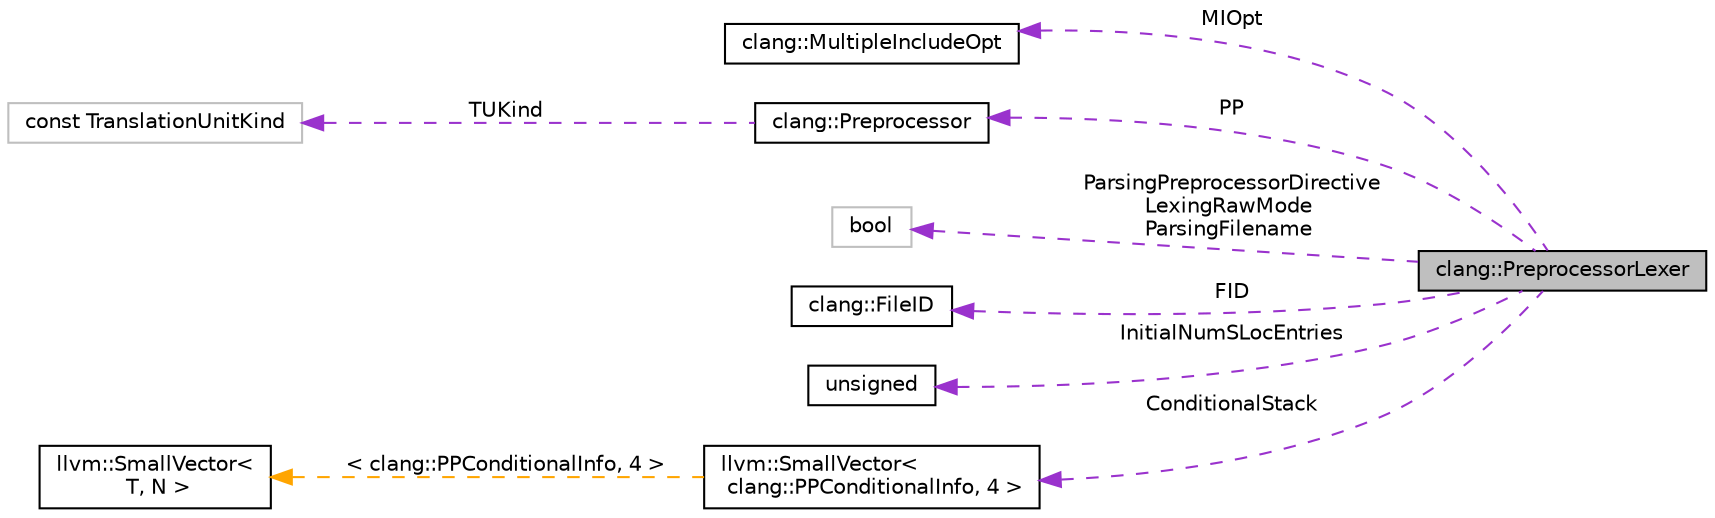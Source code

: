 digraph "clang::PreprocessorLexer"
{
 // LATEX_PDF_SIZE
  bgcolor="transparent";
  edge [fontname="Helvetica",fontsize="10",labelfontname="Helvetica",labelfontsize="10"];
  node [fontname="Helvetica",fontsize="10",shape=record];
  rankdir="LR";
  Node1 [label="clang::PreprocessorLexer",height=0.2,width=0.4,color="black", fillcolor="grey75", style="filled", fontcolor="black",tooltip=" "];
  Node2 -> Node1 [dir="back",color="darkorchid3",fontsize="10",style="dashed",label=" MIOpt" ,fontname="Helvetica"];
  Node2 [label="clang::MultipleIncludeOpt",height=0.2,width=0.4,color="black",URL="$classclang_1_1MultipleIncludeOpt.html",tooltip="Implements the simple state machine that the Lexer class uses to detect files subject to the 'multipl..."];
  Node3 -> Node1 [dir="back",color="darkorchid3",fontsize="10",style="dashed",label=" PP" ,fontname="Helvetica"];
  Node3 [label="clang::Preprocessor",height=0.2,width=0.4,color="black",URL="$classclang_1_1Preprocessor.html",tooltip="Engages in a tight little dance with the lexer to efficiently preprocess tokens."];
  Node4 -> Node3 [dir="back",color="darkorchid3",fontsize="10",style="dashed",label=" TUKind" ,fontname="Helvetica"];
  Node4 [label="const TranslationUnitKind",height=0.2,width=0.4,color="grey75",tooltip=" "];
  Node5 -> Node1 [dir="back",color="darkorchid3",fontsize="10",style="dashed",label=" ParsingPreprocessorDirective\nLexingRawMode\nParsingFilename" ,fontname="Helvetica"];
  Node5 [label="bool",height=0.2,width=0.4,color="grey75",tooltip=" "];
  Node6 -> Node1 [dir="back",color="darkorchid3",fontsize="10",style="dashed",label=" FID" ,fontname="Helvetica"];
  Node6 [label="clang::FileID",height=0.2,width=0.4,color="black",URL="$classclang_1_1FileID.html",tooltip="An opaque identifier used by SourceManager which refers to a source file (MemoryBuffer) along with it..."];
  Node7 -> Node1 [dir="back",color="darkorchid3",fontsize="10",style="dashed",label=" InitialNumSLocEntries" ,fontname="Helvetica"];
  Node7 [label="unsigned",height=0.2,width=0.4,color="black",URL="$classunsigned.html",tooltip=" "];
  Node8 -> Node1 [dir="back",color="darkorchid3",fontsize="10",style="dashed",label=" ConditionalStack" ,fontname="Helvetica"];
  Node8 [label="llvm::SmallVector\<\l clang::PPConditionalInfo, 4 \>",height=0.2,width=0.4,color="black",URL="$classllvm_1_1SmallVector.html",tooltip=" "];
  Node9 -> Node8 [dir="back",color="orange",fontsize="10",style="dashed",label=" \< clang::PPConditionalInfo, 4 \>" ,fontname="Helvetica"];
  Node9 [label="llvm::SmallVector\<\l T, N \>",height=0.2,width=0.4,color="black",URL="$classllvm_1_1SmallVector.html",tooltip=" "];
}
